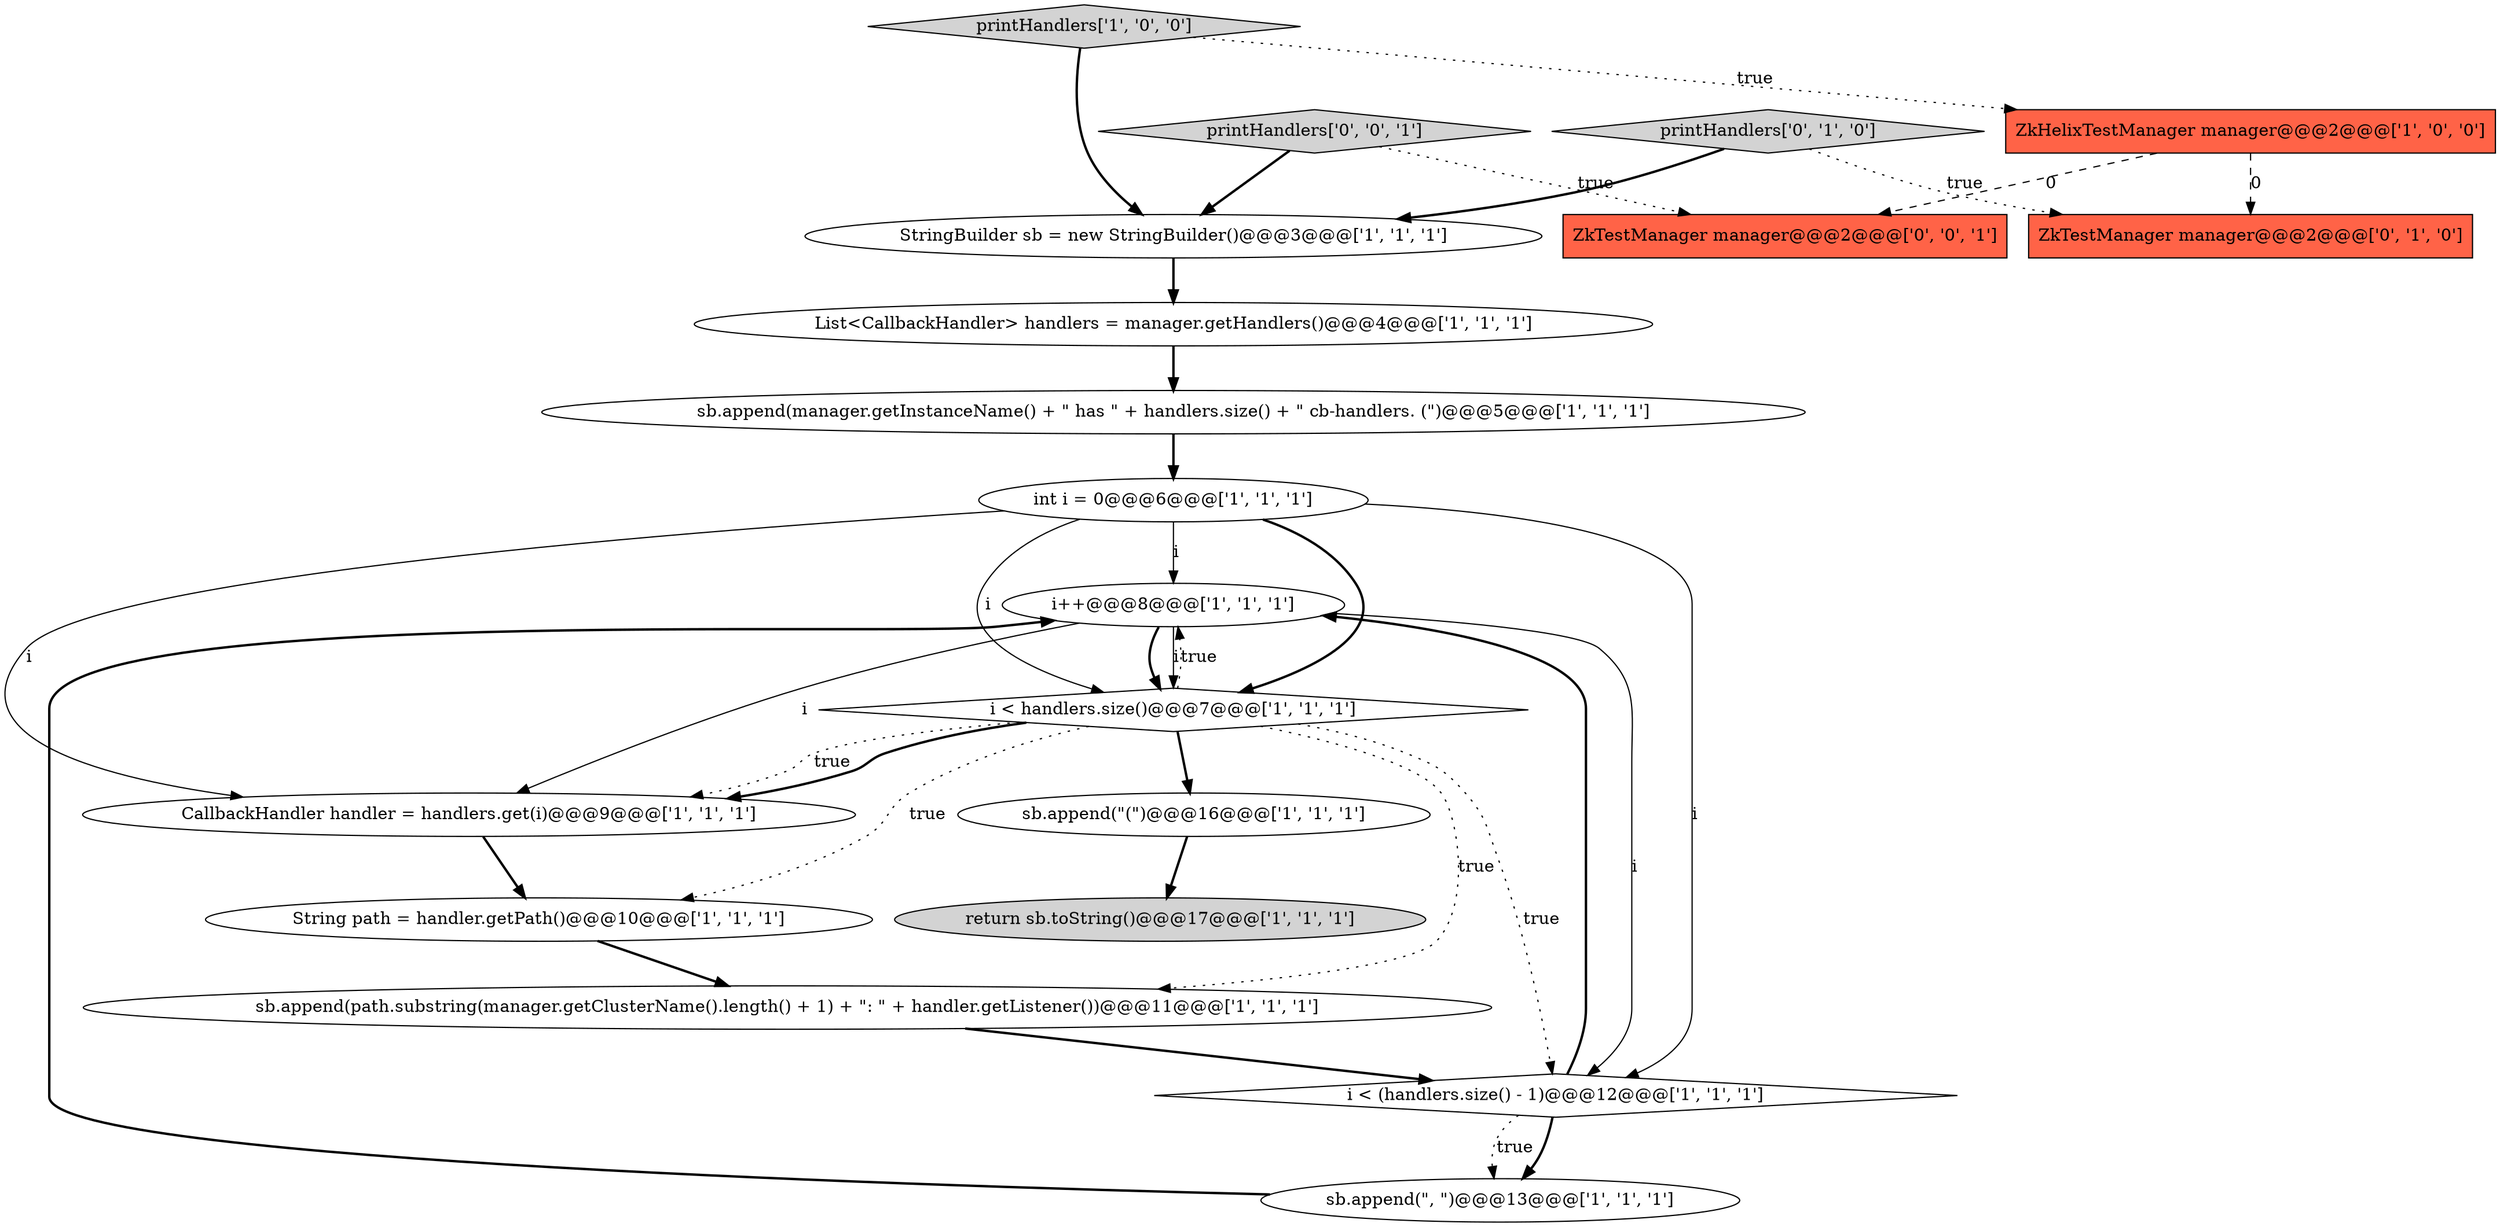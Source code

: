 digraph {
3 [style = filled, label = "List<CallbackHandler> handlers = manager.getHandlers()@@@4@@@['1', '1', '1']", fillcolor = white, shape = ellipse image = "AAA0AAABBB1BBB"];
4 [style = filled, label = "i++@@@8@@@['1', '1', '1']", fillcolor = white, shape = ellipse image = "AAA0AAABBB1BBB"];
10 [style = filled, label = "CallbackHandler handler = handlers.get(i)@@@9@@@['1', '1', '1']", fillcolor = white, shape = ellipse image = "AAA0AAABBB1BBB"];
7 [style = filled, label = "sb.append(path.substring(manager.getClusterName().length() + 1) + \": \" + handler.getListener())@@@11@@@['1', '1', '1']", fillcolor = white, shape = ellipse image = "AAA0AAABBB1BBB"];
14 [style = filled, label = "return sb.toString()@@@17@@@['1', '1', '1']", fillcolor = lightgray, shape = ellipse image = "AAA0AAABBB1BBB"];
17 [style = filled, label = "ZkTestManager manager@@@2@@@['0', '0', '1']", fillcolor = tomato, shape = box image = "AAA0AAABBB3BBB"];
9 [style = filled, label = "sb.append(\"(\")@@@16@@@['1', '1', '1']", fillcolor = white, shape = ellipse image = "AAA0AAABBB1BBB"];
16 [style = filled, label = "ZkTestManager manager@@@2@@@['0', '1', '0']", fillcolor = tomato, shape = box image = "AAA1AAABBB2BBB"];
11 [style = filled, label = "ZkHelixTestManager manager@@@2@@@['1', '0', '0']", fillcolor = tomato, shape = box image = "AAA1AAABBB1BBB"];
18 [style = filled, label = "printHandlers['0', '0', '1']", fillcolor = lightgray, shape = diamond image = "AAA0AAABBB3BBB"];
13 [style = filled, label = "printHandlers['1', '0', '0']", fillcolor = lightgray, shape = diamond image = "AAA0AAABBB1BBB"];
1 [style = filled, label = "sb.append(\", \")@@@13@@@['1', '1', '1']", fillcolor = white, shape = ellipse image = "AAA0AAABBB1BBB"];
5 [style = filled, label = "StringBuilder sb = new StringBuilder()@@@3@@@['1', '1', '1']", fillcolor = white, shape = ellipse image = "AAA0AAABBB1BBB"];
0 [style = filled, label = "i < handlers.size()@@@7@@@['1', '1', '1']", fillcolor = white, shape = diamond image = "AAA0AAABBB1BBB"];
12 [style = filled, label = "String path = handler.getPath()@@@10@@@['1', '1', '1']", fillcolor = white, shape = ellipse image = "AAA0AAABBB1BBB"];
6 [style = filled, label = "int i = 0@@@6@@@['1', '1', '1']", fillcolor = white, shape = ellipse image = "AAA0AAABBB1BBB"];
8 [style = filled, label = "i < (handlers.size() - 1)@@@12@@@['1', '1', '1']", fillcolor = white, shape = diamond image = "AAA0AAABBB1BBB"];
2 [style = filled, label = "sb.append(manager.getInstanceName() + \" has \" + handlers.size() + \" cb-handlers. (\")@@@5@@@['1', '1', '1']", fillcolor = white, shape = ellipse image = "AAA0AAABBB1BBB"];
15 [style = filled, label = "printHandlers['0', '1', '0']", fillcolor = lightgray, shape = diamond image = "AAA0AAABBB2BBB"];
5->3 [style = bold, label=""];
0->12 [style = dotted, label="true"];
1->4 [style = bold, label=""];
0->9 [style = bold, label=""];
6->4 [style = solid, label="i"];
0->10 [style = dotted, label="true"];
11->16 [style = dashed, label="0"];
2->6 [style = bold, label=""];
0->4 [style = dotted, label="true"];
6->0 [style = bold, label=""];
11->17 [style = dashed, label="0"];
15->16 [style = dotted, label="true"];
7->8 [style = bold, label=""];
6->8 [style = solid, label="i"];
12->7 [style = bold, label=""];
15->5 [style = bold, label=""];
4->8 [style = solid, label="i"];
4->0 [style = bold, label=""];
6->0 [style = solid, label="i"];
0->8 [style = dotted, label="true"];
8->1 [style = bold, label=""];
8->1 [style = dotted, label="true"];
0->10 [style = bold, label=""];
3->2 [style = bold, label=""];
10->12 [style = bold, label=""];
18->5 [style = bold, label=""];
6->10 [style = solid, label="i"];
4->10 [style = solid, label="i"];
9->14 [style = bold, label=""];
13->5 [style = bold, label=""];
4->0 [style = solid, label="i"];
13->11 [style = dotted, label="true"];
18->17 [style = dotted, label="true"];
8->4 [style = bold, label=""];
0->7 [style = dotted, label="true"];
}
